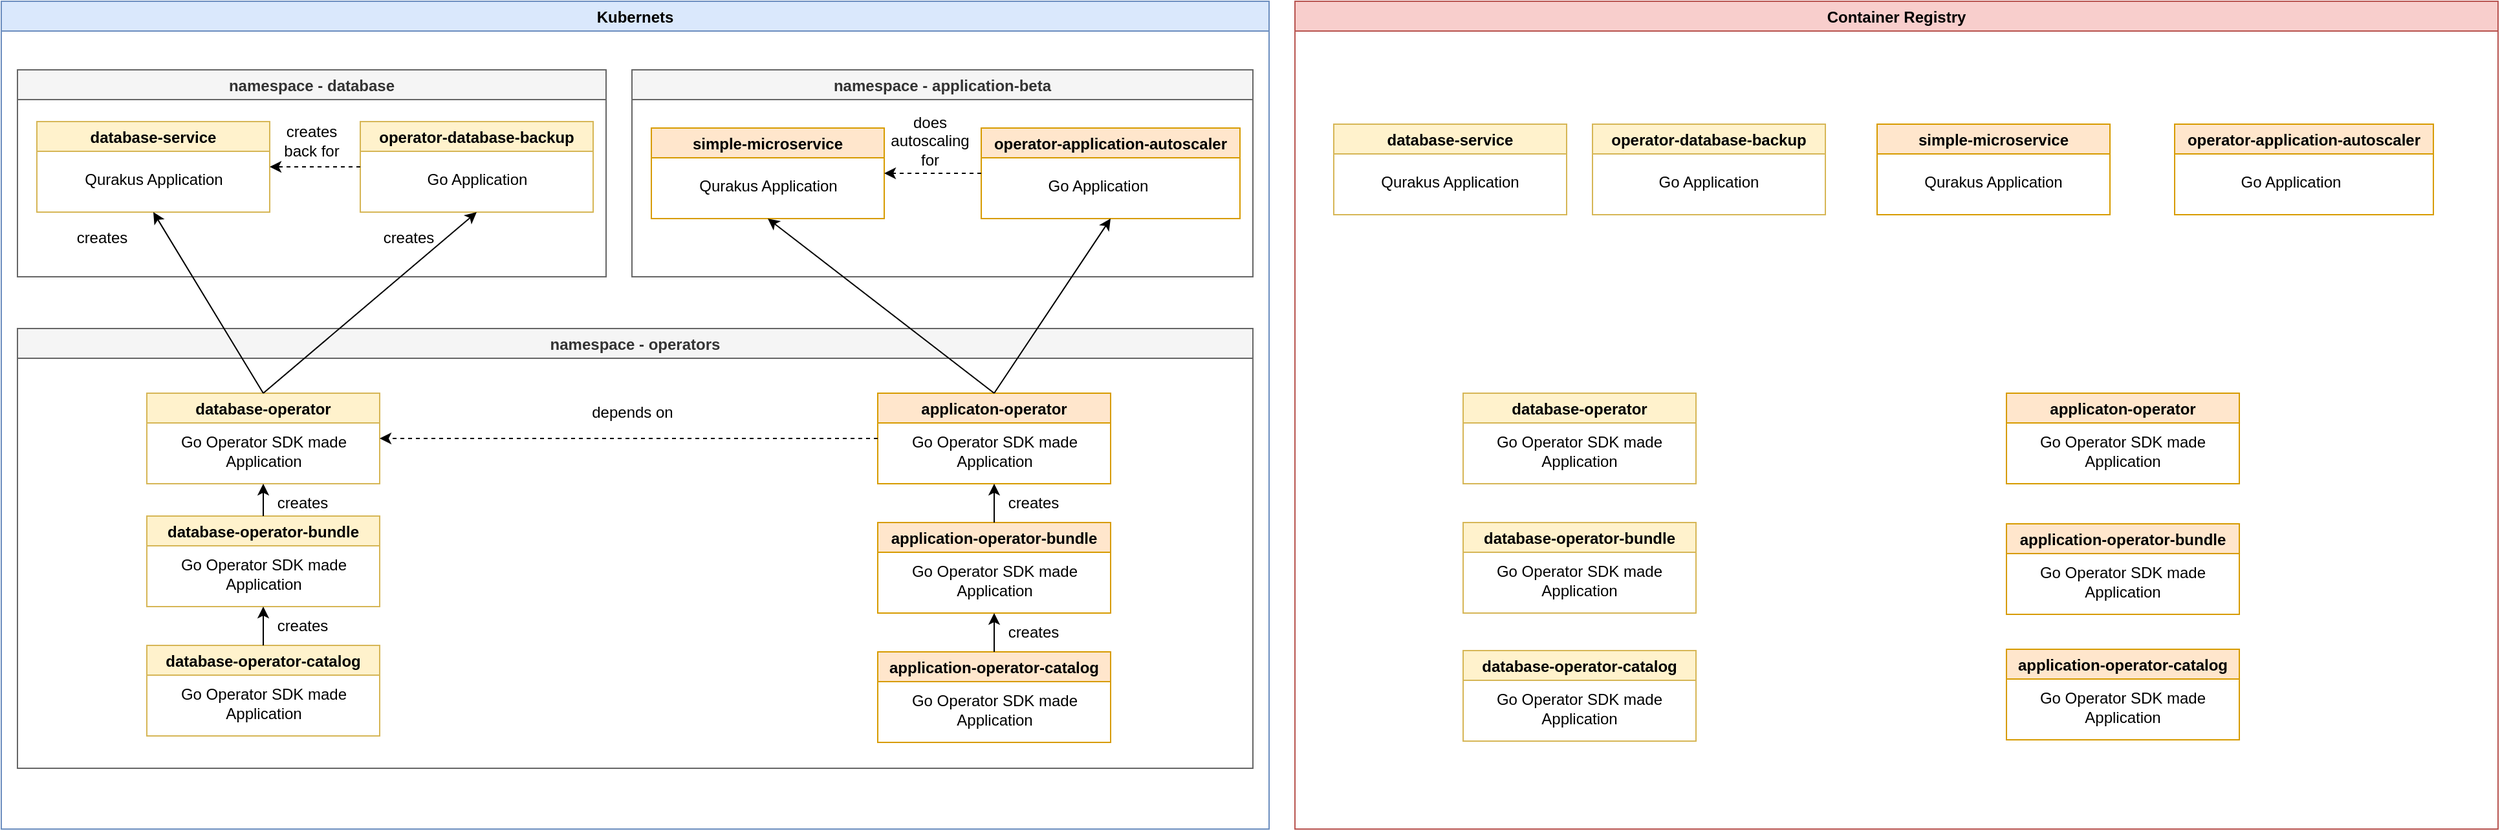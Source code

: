 <mxfile version="16.4.0" type="device"><diagram id="1TRbYzuo5X3-PzB0c_-D" name="Basics"><mxGraphModel dx="1677" dy="564" grid="1" gridSize="10" guides="1" tooltips="1" connect="1" arrows="1" fold="1" page="1" pageScale="1" pageWidth="827" pageHeight="1169" math="0" shadow="0"><root><mxCell id="0"/><mxCell id="1" parent="0"/><mxCell id="2BSG0Ki8JWATZQu5j0G6-1" value="Kubernets" style="swimlane;fillColor=#dae8fc;strokeColor=#6c8ebf;" vertex="1" parent="1"><mxGeometry x="-760" y="80" width="980" height="640" as="geometry"/></mxCell><mxCell id="2BSG0Ki8JWATZQu5j0G6-2" value="namespace - operators" style="swimlane;fillColor=#f5f5f5;strokeColor=#666666;fontColor=#333333;" vertex="1" parent="2BSG0Ki8JWATZQu5j0G6-1"><mxGeometry x="12.5" y="253" width="955" height="340" as="geometry"/></mxCell><mxCell id="2BSG0Ki8JWATZQu5j0G6-3" value="database-operator" style="swimlane;fillColor=#fff2cc;strokeColor=#d6b656;" vertex="1" parent="2BSG0Ki8JWATZQu5j0G6-2"><mxGeometry x="100" y="50" width="180" height="70" as="geometry"/></mxCell><mxCell id="2BSG0Ki8JWATZQu5j0G6-4" value="Go Operator SDK made Application" style="text;html=1;strokeColor=none;fillColor=none;align=center;verticalAlign=middle;whiteSpace=wrap;rounded=0;fontColor=#000000;" vertex="1" parent="2BSG0Ki8JWATZQu5j0G6-3"><mxGeometry x="10" y="30" width="160" height="30" as="geometry"/></mxCell><mxCell id="2BSG0Ki8JWATZQu5j0G6-5" value="database-operator-bundle" style="swimlane;fillColor=#fff2cc;strokeColor=#d6b656;" vertex="1" parent="2BSG0Ki8JWATZQu5j0G6-2"><mxGeometry x="100" y="145" width="180" height="70" as="geometry"/></mxCell><mxCell id="2BSG0Ki8JWATZQu5j0G6-6" value="Go Operator SDK made Application" style="text;html=1;strokeColor=none;fillColor=none;align=center;verticalAlign=middle;whiteSpace=wrap;rounded=0;fontColor=#000000;" vertex="1" parent="2BSG0Ki8JWATZQu5j0G6-5"><mxGeometry x="10" y="30" width="160" height="30" as="geometry"/></mxCell><mxCell id="2BSG0Ki8JWATZQu5j0G6-7" value="database-operator-catalog" style="swimlane;fillColor=#fff2cc;strokeColor=#d6b656;" vertex="1" parent="2BSG0Ki8JWATZQu5j0G6-2"><mxGeometry x="100" y="245" width="180" height="70" as="geometry"/></mxCell><mxCell id="2BSG0Ki8JWATZQu5j0G6-8" value="Go Operator SDK made Application" style="text;html=1;strokeColor=none;fillColor=none;align=center;verticalAlign=middle;whiteSpace=wrap;rounded=0;fontColor=#000000;" vertex="1" parent="2BSG0Ki8JWATZQu5j0G6-7"><mxGeometry x="10" y="30" width="160" height="30" as="geometry"/></mxCell><mxCell id="2BSG0Ki8JWATZQu5j0G6-9" value="creates" style="text;html=1;strokeColor=none;fillColor=none;align=center;verticalAlign=middle;whiteSpace=wrap;rounded=0;fontColor=#000000;" vertex="1" parent="2BSG0Ki8JWATZQu5j0G6-7"><mxGeometry x="90" y="-30" width="60" height="30" as="geometry"/></mxCell><mxCell id="2BSG0Ki8JWATZQu5j0G6-10" value="" style="endArrow=classic;html=1;rounded=0;fontColor=#000000;exitX=0.5;exitY=0;exitDx=0;exitDy=0;entryX=0.5;entryY=1;entryDx=0;entryDy=0;" edge="1" parent="2BSG0Ki8JWATZQu5j0G6-2" source="2BSG0Ki8JWATZQu5j0G6-7" target="2BSG0Ki8JWATZQu5j0G6-5"><mxGeometry width="50" height="50" relative="1" as="geometry"><mxPoint x="270" y="115" as="sourcePoint"/><mxPoint x="320" y="65" as="targetPoint"/></mxGeometry></mxCell><mxCell id="2BSG0Ki8JWATZQu5j0G6-11" value="applicaton-operator" style="swimlane;fillColor=#ffe6cc;strokeColor=#d79b00;" vertex="1" parent="2BSG0Ki8JWATZQu5j0G6-2"><mxGeometry x="665" y="50" width="180" height="70" as="geometry"/></mxCell><mxCell id="2BSG0Ki8JWATZQu5j0G6-12" value="Go Operator SDK made Application" style="text;html=1;strokeColor=none;fillColor=none;align=center;verticalAlign=middle;whiteSpace=wrap;rounded=0;fontColor=#000000;" vertex="1" parent="2BSG0Ki8JWATZQu5j0G6-11"><mxGeometry x="10" y="30" width="160" height="30" as="geometry"/></mxCell><mxCell id="2BSG0Ki8JWATZQu5j0G6-13" value="application-operator-bundle" style="swimlane;fillColor=#ffe6cc;strokeColor=#d79b00;" vertex="1" parent="2BSG0Ki8JWATZQu5j0G6-2"><mxGeometry x="665" y="150" width="180" height="70" as="geometry"/></mxCell><mxCell id="2BSG0Ki8JWATZQu5j0G6-14" value="Go Operator SDK made Application" style="text;html=1;strokeColor=none;fillColor=none;align=center;verticalAlign=middle;whiteSpace=wrap;rounded=0;fontColor=#000000;" vertex="1" parent="2BSG0Ki8JWATZQu5j0G6-13"><mxGeometry x="10" y="30" width="160" height="30" as="geometry"/></mxCell><mxCell id="2BSG0Ki8JWATZQu5j0G6-15" value="application-operator-catalog" style="swimlane;fillColor=#ffe6cc;strokeColor=#d79b00;" vertex="1" parent="2BSG0Ki8JWATZQu5j0G6-2"><mxGeometry x="665" y="250" width="180" height="70" as="geometry"/></mxCell><mxCell id="2BSG0Ki8JWATZQu5j0G6-16" value="Go Operator SDK made Application" style="text;html=1;strokeColor=none;fillColor=none;align=center;verticalAlign=middle;whiteSpace=wrap;rounded=0;fontColor=#000000;" vertex="1" parent="2BSG0Ki8JWATZQu5j0G6-15"><mxGeometry x="10" y="30" width="160" height="30" as="geometry"/></mxCell><mxCell id="2BSG0Ki8JWATZQu5j0G6-17" value="" style="endArrow=classic;html=1;rounded=0;fontColor=#000000;exitX=0.5;exitY=0;exitDx=0;exitDy=0;entryX=0.5;entryY=1;entryDx=0;entryDy=0;" edge="1" parent="2BSG0Ki8JWATZQu5j0G6-2" source="2BSG0Ki8JWATZQu5j0G6-15" target="2BSG0Ki8JWATZQu5j0G6-13"><mxGeometry width="50" height="50" relative="1" as="geometry"><mxPoint x="585" y="90" as="sourcePoint"/><mxPoint x="635" y="40" as="targetPoint"/></mxGeometry></mxCell><mxCell id="2BSG0Ki8JWATZQu5j0G6-18" value="" style="endArrow=classic;html=1;rounded=0;fontColor=#000000;entryX=0.5;entryY=1;entryDx=0;entryDy=0;exitX=0.5;exitY=0;exitDx=0;exitDy=0;" edge="1" parent="2BSG0Ki8JWATZQu5j0G6-2" source="2BSG0Ki8JWATZQu5j0G6-5" target="2BSG0Ki8JWATZQu5j0G6-3"><mxGeometry width="50" height="50" relative="1" as="geometry"><mxPoint x="190" y="140" as="sourcePoint"/><mxPoint x="200" y="225" as="targetPoint"/></mxGeometry></mxCell><mxCell id="2BSG0Ki8JWATZQu5j0G6-19" value="creates" style="text;html=1;strokeColor=none;fillColor=none;align=center;verticalAlign=middle;whiteSpace=wrap;rounded=0;fontColor=#000000;" vertex="1" parent="2BSG0Ki8JWATZQu5j0G6-2"><mxGeometry x="190" y="120" width="60" height="30" as="geometry"/></mxCell><mxCell id="2BSG0Ki8JWATZQu5j0G6-20" value="creates" style="text;html=1;strokeColor=none;fillColor=none;align=center;verticalAlign=middle;whiteSpace=wrap;rounded=0;fontColor=#000000;" vertex="1" parent="2BSG0Ki8JWATZQu5j0G6-2"><mxGeometry x="755" y="120" width="60" height="30" as="geometry"/></mxCell><mxCell id="2BSG0Ki8JWATZQu5j0G6-21" value="creates" style="text;html=1;strokeColor=none;fillColor=none;align=center;verticalAlign=middle;whiteSpace=wrap;rounded=0;fontColor=#000000;" vertex="1" parent="2BSG0Ki8JWATZQu5j0G6-2"><mxGeometry x="755" y="220" width="60" height="30" as="geometry"/></mxCell><mxCell id="2BSG0Ki8JWATZQu5j0G6-22" value="" style="endArrow=classic;html=1;rounded=0;fontColor=#000000;entryX=0.5;entryY=1;entryDx=0;entryDy=0;" edge="1" parent="2BSG0Ki8JWATZQu5j0G6-2" source="2BSG0Ki8JWATZQu5j0G6-13" target="2BSG0Ki8JWATZQu5j0G6-11"><mxGeometry width="50" height="50" relative="1" as="geometry"><mxPoint x="875" y="150" as="sourcePoint"/><mxPoint x="885" y="230" as="targetPoint"/></mxGeometry></mxCell><mxCell id="2BSG0Ki8JWATZQu5j0G6-23" value="" style="endArrow=classic;html=1;rounded=0;fontColor=#000000;exitX=0;exitY=0.5;exitDx=0;exitDy=0;entryX=1;entryY=0.5;entryDx=0;entryDy=0;dashed=1;" edge="1" parent="2BSG0Ki8JWATZQu5j0G6-2" source="2BSG0Ki8JWATZQu5j0G6-11" target="2BSG0Ki8JWATZQu5j0G6-3"><mxGeometry width="50" height="50" relative="1" as="geometry"><mxPoint x="425" y="70" as="sourcePoint"/><mxPoint x="475" y="20" as="targetPoint"/></mxGeometry></mxCell><mxCell id="2BSG0Ki8JWATZQu5j0G6-24" value="depends on" style="text;html=1;strokeColor=none;fillColor=none;align=center;verticalAlign=middle;whiteSpace=wrap;rounded=0;fontColor=#000000;" vertex="1" parent="2BSG0Ki8JWATZQu5j0G6-2"><mxGeometry x="435" y="50" width="80" height="30" as="geometry"/></mxCell><mxCell id="2BSG0Ki8JWATZQu5j0G6-25" value="namespace - database" style="swimlane;fontColor=#333333;fillColor=#f5f5f5;strokeColor=#666666;" vertex="1" parent="2BSG0Ki8JWATZQu5j0G6-1"><mxGeometry x="12.5" y="53" width="455" height="160" as="geometry"/></mxCell><mxCell id="2BSG0Ki8JWATZQu5j0G6-26" value="database-service" style="swimlane;fillColor=#fff2cc;strokeColor=#d6b656;" vertex="1" parent="2BSG0Ki8JWATZQu5j0G6-25"><mxGeometry x="15" y="40" width="180" height="70" as="geometry"/></mxCell><mxCell id="2BSG0Ki8JWATZQu5j0G6-27" value="Qurakus Application" style="text;html=1;strokeColor=none;fillColor=none;align=center;verticalAlign=middle;whiteSpace=wrap;rounded=0;fontColor=#000000;" vertex="1" parent="2BSG0Ki8JWATZQu5j0G6-26"><mxGeometry x="10" y="30" width="160" height="30" as="geometry"/></mxCell><mxCell id="2BSG0Ki8JWATZQu5j0G6-28" value="operator-database-backup" style="swimlane;fillColor=#fff2cc;strokeColor=#d6b656;" vertex="1" parent="2BSG0Ki8JWATZQu5j0G6-25"><mxGeometry x="265" y="40" width="180" height="70" as="geometry"/></mxCell><mxCell id="2BSG0Ki8JWATZQu5j0G6-29" value="Go Application" style="text;html=1;strokeColor=none;fillColor=none;align=center;verticalAlign=middle;whiteSpace=wrap;rounded=0;fontColor=#000000;" vertex="1" parent="2BSG0Ki8JWATZQu5j0G6-28"><mxGeometry x="10" y="30" width="160" height="30" as="geometry"/></mxCell><mxCell id="2BSG0Ki8JWATZQu5j0G6-30" value="creates" style="text;html=1;strokeColor=none;fillColor=none;align=center;verticalAlign=middle;whiteSpace=wrap;rounded=0;fontColor=#000000;" vertex="1" parent="2BSG0Ki8JWATZQu5j0G6-25"><mxGeometry x="35" y="115" width="60" height="30" as="geometry"/></mxCell><mxCell id="2BSG0Ki8JWATZQu5j0G6-31" value="creates" style="text;html=1;strokeColor=none;fillColor=none;align=center;verticalAlign=middle;whiteSpace=wrap;rounded=0;fontColor=#000000;" vertex="1" parent="2BSG0Ki8JWATZQu5j0G6-25"><mxGeometry x="272" y="115" width="60" height="30" as="geometry"/></mxCell><mxCell id="2BSG0Ki8JWATZQu5j0G6-32" value="" style="endArrow=classic;html=1;rounded=0;fontColor=#000000;exitX=0;exitY=0.5;exitDx=0;exitDy=0;entryX=1;entryY=0.5;entryDx=0;entryDy=0;dashed=1;" edge="1" parent="2BSG0Ki8JWATZQu5j0G6-25" source="2BSG0Ki8JWATZQu5j0G6-28" target="2BSG0Ki8JWATZQu5j0G6-26"><mxGeometry width="50" height="50" relative="1" as="geometry"><mxPoint x="675" y="295" as="sourcePoint"/><mxPoint x="290" y="295" as="targetPoint"/></mxGeometry></mxCell><mxCell id="2BSG0Ki8JWATZQu5j0G6-33" value="creates back for" style="text;html=1;strokeColor=none;fillColor=none;align=center;verticalAlign=middle;whiteSpace=wrap;rounded=0;fontColor=#000000;" vertex="1" parent="2BSG0Ki8JWATZQu5j0G6-25"><mxGeometry x="197.5" y="40" width="60" height="30" as="geometry"/></mxCell><mxCell id="2BSG0Ki8JWATZQu5j0G6-34" value="namespace - application-beta" style="swimlane;fontColor=#333333;fillColor=#f5f5f5;strokeColor=#666666;" vertex="1" parent="2BSG0Ki8JWATZQu5j0G6-1"><mxGeometry x="487.5" y="53" width="480" height="160" as="geometry"/></mxCell><mxCell id="2BSG0Ki8JWATZQu5j0G6-35" value="simple-microservice" style="swimlane;fillColor=#ffe6cc;strokeColor=#d79b00;" vertex="1" parent="2BSG0Ki8JWATZQu5j0G6-34"><mxGeometry x="15" y="45" width="180" height="70" as="geometry"/></mxCell><mxCell id="2BSG0Ki8JWATZQu5j0G6-36" value="Qurakus Application" style="text;html=1;strokeColor=none;fillColor=none;align=center;verticalAlign=middle;whiteSpace=wrap;rounded=0;fontColor=#000000;" vertex="1" parent="2BSG0Ki8JWATZQu5j0G6-35"><mxGeometry x="10" y="30" width="160" height="30" as="geometry"/></mxCell><mxCell id="2BSG0Ki8JWATZQu5j0G6-37" value="operator-application-autoscaler" style="swimlane;fillColor=#ffe6cc;strokeColor=#d79b00;" vertex="1" parent="2BSG0Ki8JWATZQu5j0G6-34"><mxGeometry x="270" y="45" width="200" height="70" as="geometry"/></mxCell><mxCell id="2BSG0Ki8JWATZQu5j0G6-38" value="Go Application" style="text;html=1;strokeColor=none;fillColor=none;align=center;verticalAlign=middle;whiteSpace=wrap;rounded=0;fontColor=#000000;" vertex="1" parent="2BSG0Ki8JWATZQu5j0G6-37"><mxGeometry x="10" y="30" width="160" height="30" as="geometry"/></mxCell><mxCell id="2BSG0Ki8JWATZQu5j0G6-39" value="" style="endArrow=classic;html=1;rounded=0;fontColor=#000000;exitX=0;exitY=0.5;exitDx=0;exitDy=0;dashed=1;" edge="1" parent="2BSG0Ki8JWATZQu5j0G6-34" source="2BSG0Ki8JWATZQu5j0G6-37"><mxGeometry width="50" height="50" relative="1" as="geometry"><mxPoint x="245" y="80" as="sourcePoint"/><mxPoint x="195" y="80" as="targetPoint"/></mxGeometry></mxCell><mxCell id="2BSG0Ki8JWATZQu5j0G6-40" value="does autoscaling for" style="text;html=1;strokeColor=none;fillColor=none;align=center;verticalAlign=middle;whiteSpace=wrap;rounded=0;fontColor=#000000;" vertex="1" parent="2BSG0Ki8JWATZQu5j0G6-34"><mxGeometry x="200" y="40" width="60" height="30" as="geometry"/></mxCell><mxCell id="2BSG0Ki8JWATZQu5j0G6-41" value="" style="endArrow=classic;html=1;rounded=0;fontColor=#000000;exitX=0.5;exitY=0;exitDx=0;exitDy=0;entryX=0.5;entryY=1;entryDx=0;entryDy=0;" edge="1" parent="2BSG0Ki8JWATZQu5j0G6-1" source="2BSG0Ki8JWATZQu5j0G6-3" target="2BSG0Ki8JWATZQu5j0G6-26"><mxGeometry width="50" height="50" relative="1" as="geometry"><mxPoint x="197.5" y="243" as="sourcePoint"/><mxPoint x="247.5" y="193" as="targetPoint"/></mxGeometry></mxCell><mxCell id="2BSG0Ki8JWATZQu5j0G6-42" value="" style="endArrow=classic;html=1;rounded=0;fontColor=#000000;entryX=0.5;entryY=1;entryDx=0;entryDy=0;" edge="1" parent="2BSG0Ki8JWATZQu5j0G6-1" target="2BSG0Ki8JWATZQu5j0G6-28"><mxGeometry width="50" height="50" relative="1" as="geometry"><mxPoint x="202.5" y="303" as="sourcePoint"/><mxPoint x="127.5" y="173" as="targetPoint"/></mxGeometry></mxCell><mxCell id="2BSG0Ki8JWATZQu5j0G6-43" value="" style="endArrow=classic;html=1;rounded=0;fontColor=#000000;entryX=0.5;entryY=1;entryDx=0;entryDy=0;exitX=0.5;exitY=0;exitDx=0;exitDy=0;" edge="1" parent="2BSG0Ki8JWATZQu5j0G6-1" source="2BSG0Ki8JWATZQu5j0G6-11" target="2BSG0Ki8JWATZQu5j0G6-35"><mxGeometry width="50" height="50" relative="1" as="geometry"><mxPoint x="447.5" y="243" as="sourcePoint"/><mxPoint x="497.5" y="193" as="targetPoint"/></mxGeometry></mxCell><mxCell id="2BSG0Ki8JWATZQu5j0G6-44" value="" style="endArrow=classic;html=1;rounded=0;fontColor=#000000;entryX=0.5;entryY=1;entryDx=0;entryDy=0;exitX=0.5;exitY=0;exitDx=0;exitDy=0;" edge="1" parent="2BSG0Ki8JWATZQu5j0G6-1" source="2BSG0Ki8JWATZQu5j0G6-11" target="2BSG0Ki8JWATZQu5j0G6-37"><mxGeometry width="50" height="50" relative="1" as="geometry"><mxPoint x="737.5" y="303" as="sourcePoint"/><mxPoint x="572.5" y="178" as="targetPoint"/></mxGeometry></mxCell><mxCell id="2BSG0Ki8JWATZQu5j0G6-45" value="Container Registry" style="swimlane;fillColor=#f8cecc;strokeColor=#b85450;" vertex="1" parent="1"><mxGeometry x="240" y="80" width="930" height="640" as="geometry"/></mxCell><mxCell id="2BSG0Ki8JWATZQu5j0G6-46" value="database-service" style="swimlane;fillColor=#fff2cc;strokeColor=#d6b656;" vertex="1" parent="2BSG0Ki8JWATZQu5j0G6-45"><mxGeometry x="30" y="95" width="180" height="70" as="geometry"/></mxCell><mxCell id="2BSG0Ki8JWATZQu5j0G6-47" value="Qurakus Application" style="text;html=1;strokeColor=none;fillColor=none;align=center;verticalAlign=middle;whiteSpace=wrap;rounded=0;fontColor=#000000;" vertex="1" parent="2BSG0Ki8JWATZQu5j0G6-46"><mxGeometry x="10" y="30" width="160" height="30" as="geometry"/></mxCell><mxCell id="2BSG0Ki8JWATZQu5j0G6-48" value="operator-database-backup" style="swimlane;fillColor=#fff2cc;strokeColor=#d6b656;" vertex="1" parent="2BSG0Ki8JWATZQu5j0G6-45"><mxGeometry x="230" y="95" width="180" height="70" as="geometry"/></mxCell><mxCell id="2BSG0Ki8JWATZQu5j0G6-49" value="Go Application" style="text;html=1;strokeColor=none;fillColor=none;align=center;verticalAlign=middle;whiteSpace=wrap;rounded=0;fontColor=#000000;" vertex="1" parent="2BSG0Ki8JWATZQu5j0G6-48"><mxGeometry x="10" y="30" width="160" height="30" as="geometry"/></mxCell><mxCell id="2BSG0Ki8JWATZQu5j0G6-50" value="database-operator" style="swimlane;fillColor=#fff2cc;strokeColor=#d6b656;" vertex="1" parent="2BSG0Ki8JWATZQu5j0G6-45"><mxGeometry x="130" y="303" width="180" height="70" as="geometry"/></mxCell><mxCell id="2BSG0Ki8JWATZQu5j0G6-51" value="Go Operator SDK made Application" style="text;html=1;strokeColor=none;fillColor=none;align=center;verticalAlign=middle;whiteSpace=wrap;rounded=0;fontColor=#000000;" vertex="1" parent="2BSG0Ki8JWATZQu5j0G6-50"><mxGeometry x="10" y="30" width="160" height="30" as="geometry"/></mxCell><mxCell id="2BSG0Ki8JWATZQu5j0G6-52" value="database-operator-bundle" style="swimlane;fillColor=#fff2cc;strokeColor=#d6b656;" vertex="1" parent="2BSG0Ki8JWATZQu5j0G6-45"><mxGeometry x="130" y="403" width="180" height="70" as="geometry"/></mxCell><mxCell id="2BSG0Ki8JWATZQu5j0G6-53" value="Go Operator SDK made Application" style="text;html=1;strokeColor=none;fillColor=none;align=center;verticalAlign=middle;whiteSpace=wrap;rounded=0;fontColor=#000000;" vertex="1" parent="2BSG0Ki8JWATZQu5j0G6-52"><mxGeometry x="10" y="30" width="160" height="30" as="geometry"/></mxCell><mxCell id="2BSG0Ki8JWATZQu5j0G6-54" value="database-operator-catalog" style="swimlane;fillColor=#fff2cc;strokeColor=#d6b656;" vertex="1" parent="2BSG0Ki8JWATZQu5j0G6-45"><mxGeometry x="130" y="502" width="180" height="70" as="geometry"/></mxCell><mxCell id="2BSG0Ki8JWATZQu5j0G6-55" value="Go Operator SDK made Application" style="text;html=1;strokeColor=none;fillColor=none;align=center;verticalAlign=middle;whiteSpace=wrap;rounded=0;fontColor=#000000;" vertex="1" parent="2BSG0Ki8JWATZQu5j0G6-54"><mxGeometry x="10" y="30" width="160" height="30" as="geometry"/></mxCell><mxCell id="2BSG0Ki8JWATZQu5j0G6-56" value="simple-microservice" style="swimlane;fillColor=#ffe6cc;strokeColor=#d79b00;" vertex="1" parent="2BSG0Ki8JWATZQu5j0G6-45"><mxGeometry x="450" y="95" width="180" height="70" as="geometry"/></mxCell><mxCell id="2BSG0Ki8JWATZQu5j0G6-57" value="Qurakus Application" style="text;html=1;strokeColor=none;fillColor=none;align=center;verticalAlign=middle;whiteSpace=wrap;rounded=0;fontColor=#000000;" vertex="1" parent="2BSG0Ki8JWATZQu5j0G6-56"><mxGeometry x="10" y="30" width="160" height="30" as="geometry"/></mxCell><mxCell id="2BSG0Ki8JWATZQu5j0G6-58" value="operator-application-autoscaler" style="swimlane;fillColor=#ffe6cc;strokeColor=#d79b00;" vertex="1" parent="2BSG0Ki8JWATZQu5j0G6-45"><mxGeometry x="680" y="95" width="200" height="70" as="geometry"/></mxCell><mxCell id="2BSG0Ki8JWATZQu5j0G6-59" value="Go Application" style="text;html=1;strokeColor=none;fillColor=none;align=center;verticalAlign=middle;whiteSpace=wrap;rounded=0;fontColor=#000000;" vertex="1" parent="2BSG0Ki8JWATZQu5j0G6-58"><mxGeometry x="10" y="30" width="160" height="30" as="geometry"/></mxCell><mxCell id="2BSG0Ki8JWATZQu5j0G6-60" value="applicaton-operator" style="swimlane;fillColor=#ffe6cc;strokeColor=#d79b00;" vertex="1" parent="2BSG0Ki8JWATZQu5j0G6-45"><mxGeometry x="550" y="303" width="180" height="70" as="geometry"/></mxCell><mxCell id="2BSG0Ki8JWATZQu5j0G6-61" value="Go Operator SDK made Application" style="text;html=1;strokeColor=none;fillColor=none;align=center;verticalAlign=middle;whiteSpace=wrap;rounded=0;fontColor=#000000;" vertex="1" parent="2BSG0Ki8JWATZQu5j0G6-60"><mxGeometry x="10" y="30" width="160" height="30" as="geometry"/></mxCell><mxCell id="2BSG0Ki8JWATZQu5j0G6-62" value="application-operator-bundle" style="swimlane;fillColor=#ffe6cc;strokeColor=#d79b00;" vertex="1" parent="2BSG0Ki8JWATZQu5j0G6-45"><mxGeometry x="550" y="404" width="180" height="70" as="geometry"/></mxCell><mxCell id="2BSG0Ki8JWATZQu5j0G6-63" value="Go Operator SDK made Application" style="text;html=1;strokeColor=none;fillColor=none;align=center;verticalAlign=middle;whiteSpace=wrap;rounded=0;fontColor=#000000;" vertex="1" parent="2BSG0Ki8JWATZQu5j0G6-62"><mxGeometry x="10" y="30" width="160" height="30" as="geometry"/></mxCell><mxCell id="2BSG0Ki8JWATZQu5j0G6-64" value="application-operator-catalog" style="swimlane;fillColor=#ffe6cc;strokeColor=#d79b00;" vertex="1" parent="2BSG0Ki8JWATZQu5j0G6-45"><mxGeometry x="550" y="501" width="180" height="70" as="geometry"/></mxCell><mxCell id="2BSG0Ki8JWATZQu5j0G6-65" value="Go Operator SDK made Application" style="text;html=1;strokeColor=none;fillColor=none;align=center;verticalAlign=middle;whiteSpace=wrap;rounded=0;fontColor=#000000;" vertex="1" parent="2BSG0Ki8JWATZQu5j0G6-64"><mxGeometry x="10" y="30" width="160" height="30" as="geometry"/></mxCell></root></mxGraphModel></diagram></mxfile>